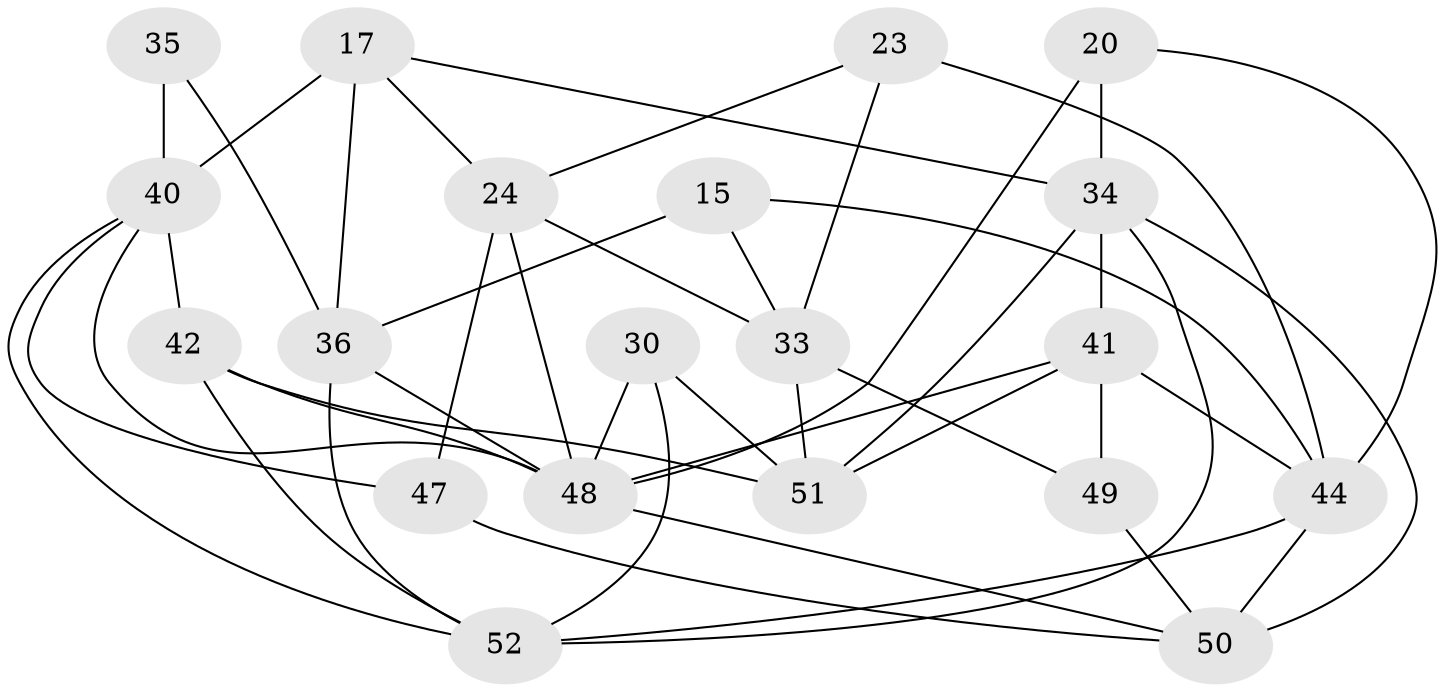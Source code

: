 // original degree distribution, {4: 1.0}
// Generated by graph-tools (version 1.1) at 2025/02/03/04/25 22:02:07]
// undirected, 20 vertices, 45 edges
graph export_dot {
graph [start="1"]
  node [color=gray90,style=filled];
  15;
  17 [super="+9+11"];
  20 [super="+5"];
  23;
  24 [super="+12+19"];
  30;
  33 [super="+28"];
  34 [super="+1+4"];
  35;
  36 [super="+25+13"];
  40 [super="+14+10"];
  41 [super="+6+37"];
  42 [super="+27+32"];
  44 [super="+29+7+43"];
  47;
  48 [super="+26+38"];
  49;
  50 [super="+3+39+8"];
  51 [super="+46"];
  52 [super="+45"];
  15 -- 36;
  15 -- 44 [weight=2];
  15 -- 33;
  17 -- 24 [weight=2];
  17 -- 40 [weight=2];
  17 -- 36 [weight=3];
  17 -- 34;
  20 -- 34 [weight=2];
  20 -- 44 [weight=2];
  20 -- 48 [weight=2];
  23 -- 44 [weight=2];
  23 -- 33;
  23 -- 24;
  24 -- 33;
  24 -- 47;
  24 -- 48;
  30 -- 51;
  30 -- 48 [weight=2];
  30 -- 52;
  33 -- 49;
  33 -- 51 [weight=2];
  34 -- 50;
  34 -- 41 [weight=2];
  34 -- 52;
  34 -- 51;
  35 -- 40 [weight=3];
  35 -- 36;
  36 -- 52;
  36 -- 48 [weight=2];
  40 -- 42 [weight=2];
  40 -- 47;
  40 -- 48;
  40 -- 52;
  41 -- 49 [weight=2];
  41 -- 48 [weight=2];
  41 -- 44;
  41 -- 51;
  42 -- 51 [weight=3];
  42 -- 48 [weight=2];
  42 -- 52;
  44 -- 50 [weight=4];
  44 -- 52;
  47 -- 50 [weight=2];
  48 -- 50 [weight=2];
  49 -- 50;
}
